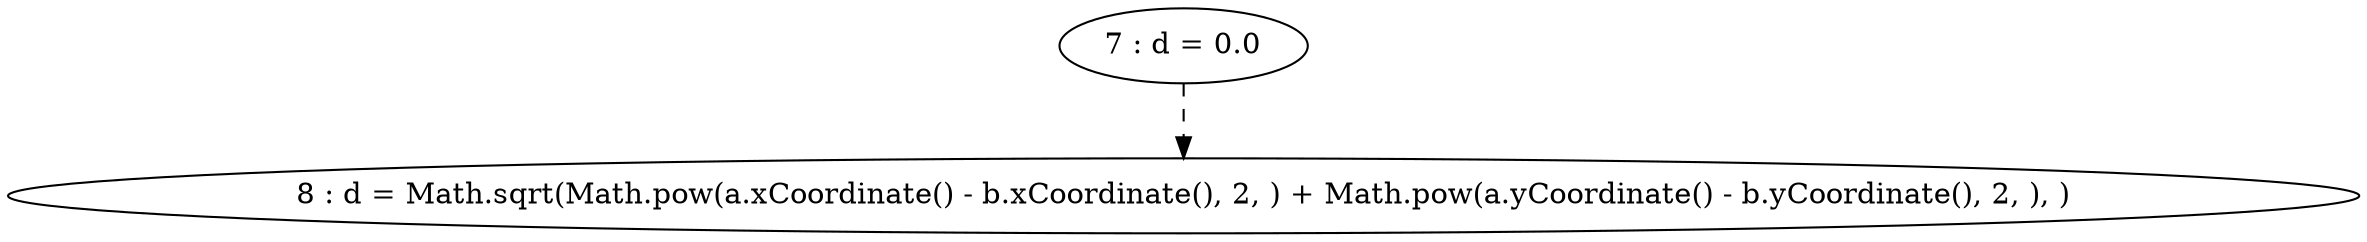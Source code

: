 digraph G {
"7 : d = 0.0"
"7 : d = 0.0" -> "8 : d = Math.sqrt(Math.pow(a.xCoordinate() - b.xCoordinate(), 2, ) + Math.pow(a.yCoordinate() - b.yCoordinate(), 2, ), )" [style=dashed]
"8 : d = Math.sqrt(Math.pow(a.xCoordinate() - b.xCoordinate(), 2, ) + Math.pow(a.yCoordinate() - b.yCoordinate(), 2, ), )"
}